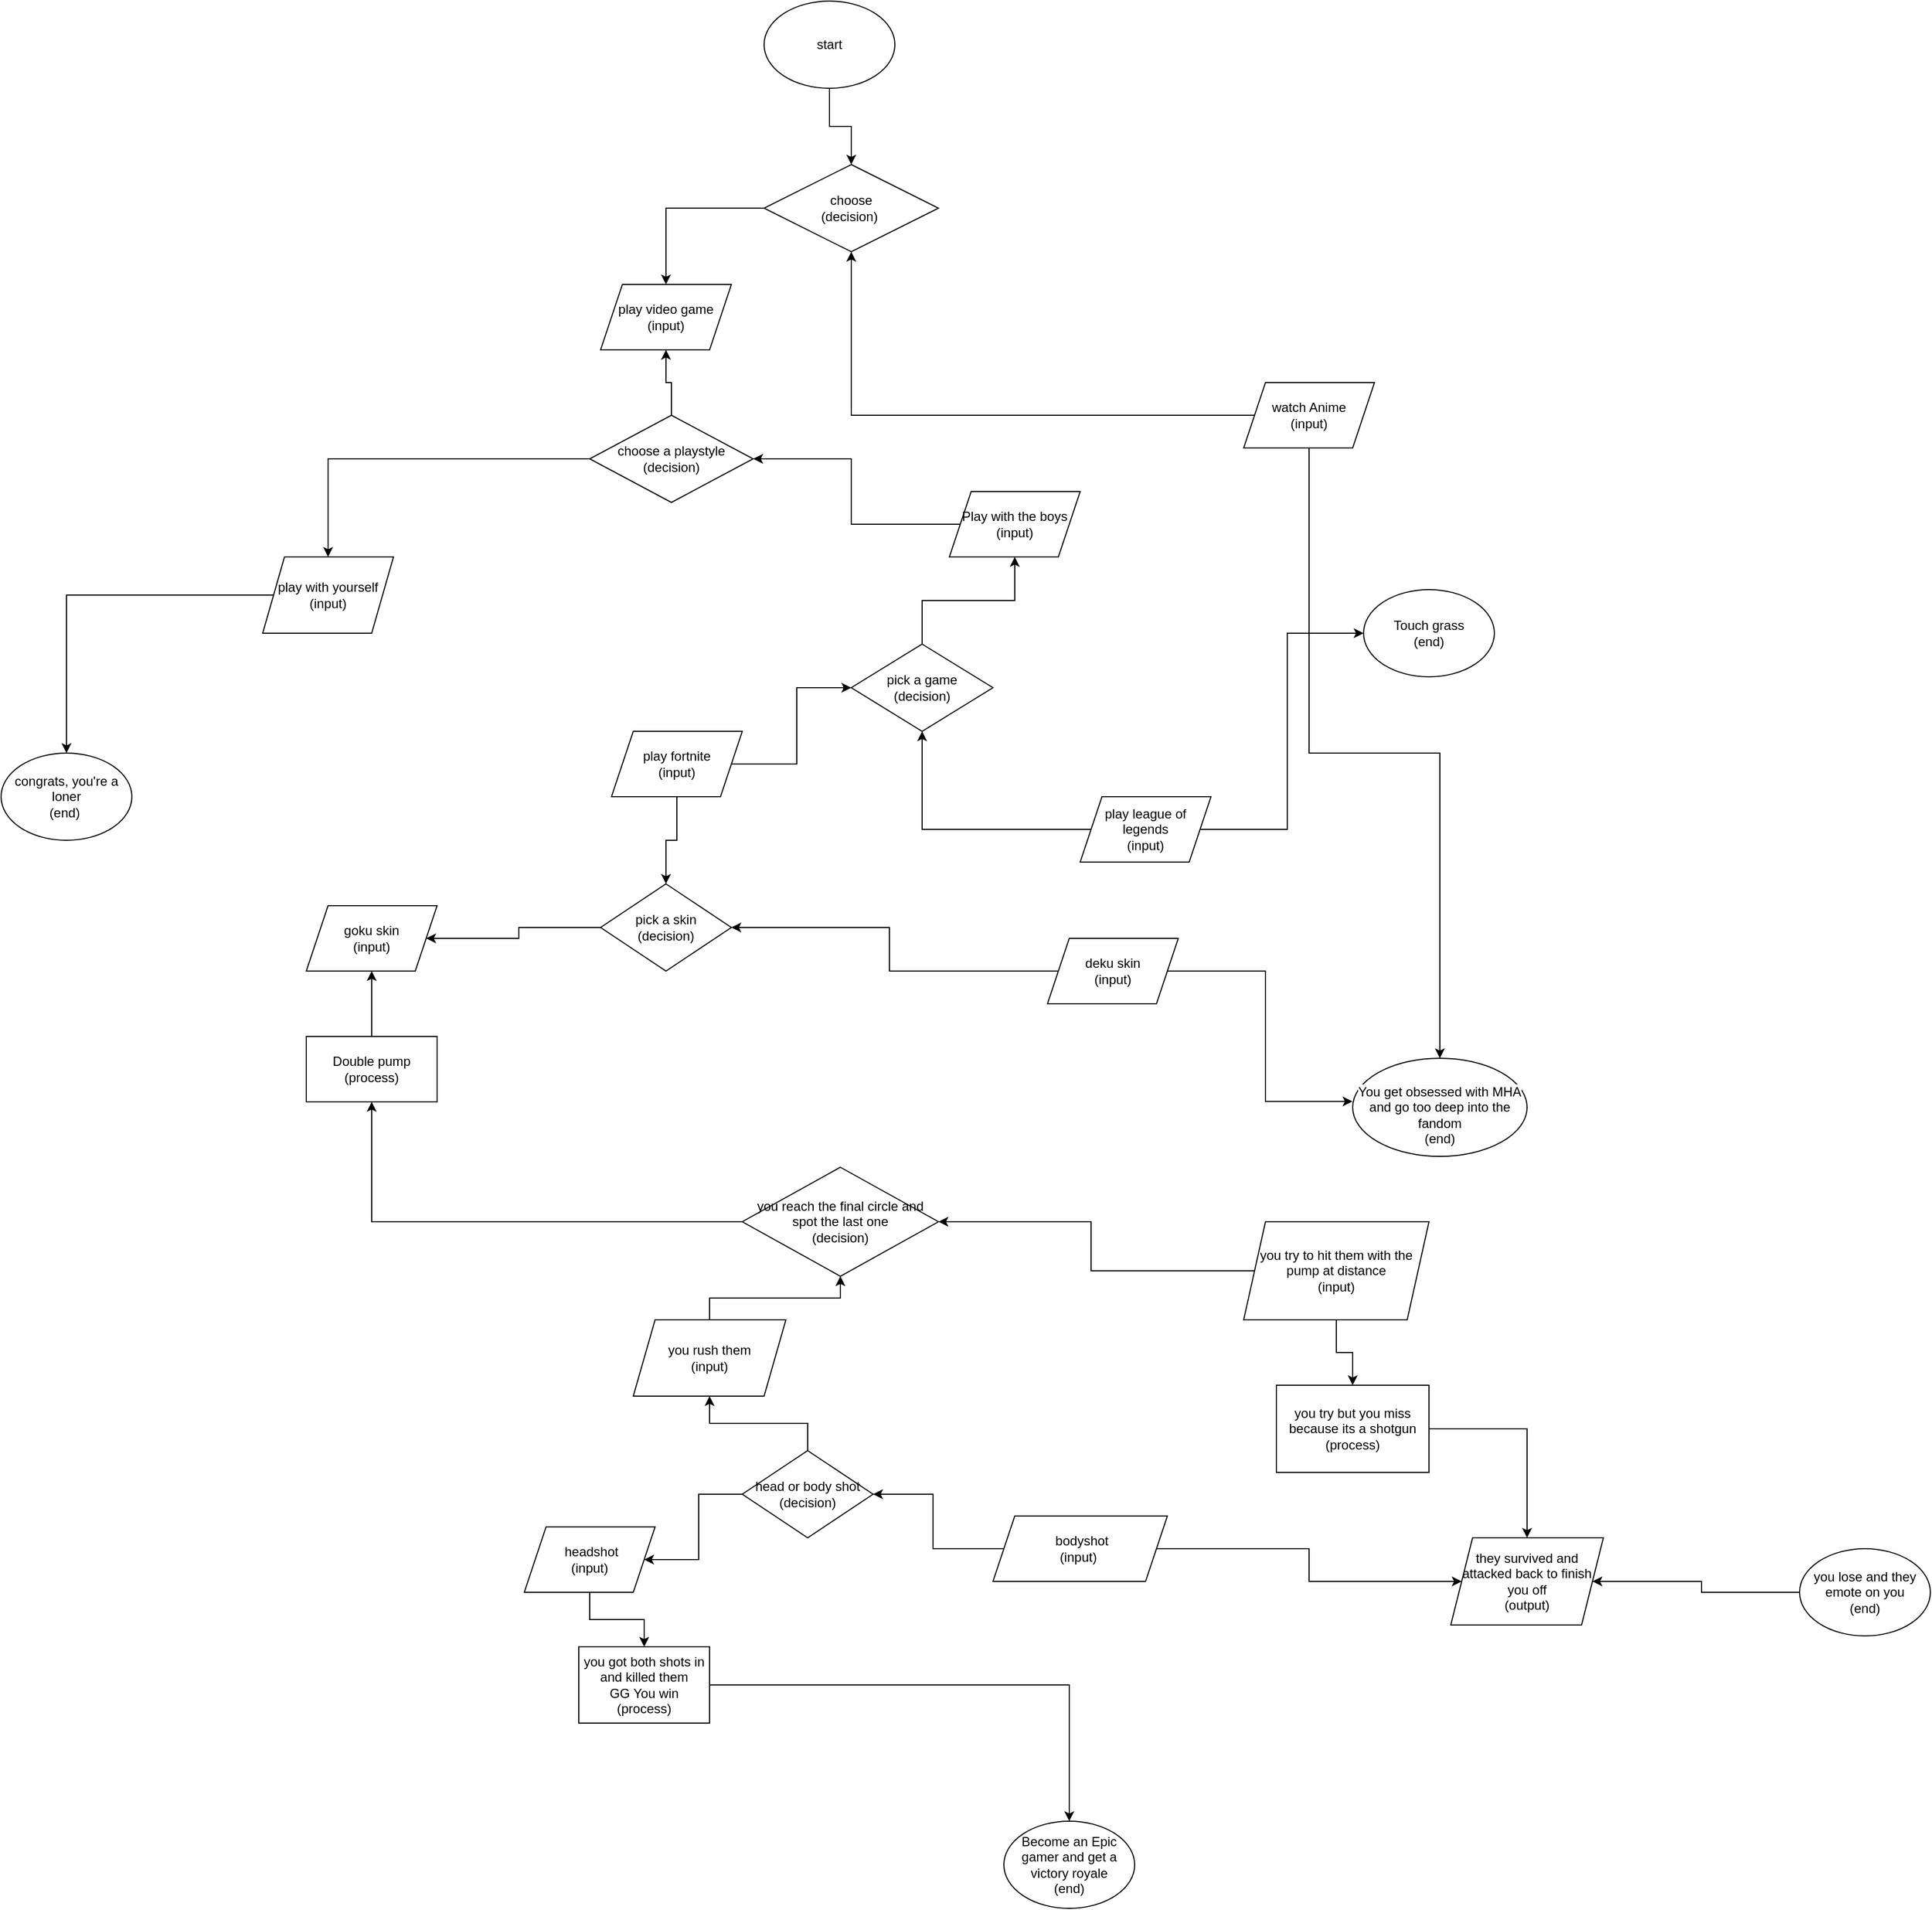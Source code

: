 <mxfile version="20.8.15" type="github">
  <diagram name="Page-1" id="Ozm3xN621YwZBeJ7nJhE">
    <mxGraphModel dx="2284" dy="1896" grid="1" gridSize="10" guides="1" tooltips="1" connect="1" arrows="1" fold="1" page="1" pageScale="1" pageWidth="850" pageHeight="1100" math="0" shadow="0">
      <root>
        <mxCell id="0" />
        <mxCell id="1" parent="0" />
        <mxCell id="UpWl7sQyUpbdqbIwqZ_7-10" value="" style="edgeStyle=orthogonalEdgeStyle;rounded=0;orthogonalLoop=1;jettySize=auto;html=1;" parent="1" source="UpWl7sQyUpbdqbIwqZ_7-14" target="UpWl7sQyUpbdqbIwqZ_7-8" edge="1">
          <mxGeometry relative="1" as="geometry">
            <mxPoint x="400" y="90" as="sourcePoint" />
          </mxGeometry>
        </mxCell>
        <mxCell id="g6iba4YQK6XeHE2exlAs-23" value="" style="edgeStyle=orthogonalEdgeStyle;rounded=0;orthogonalLoop=1;jettySize=auto;html=1;exitX=0;exitY=0.5;exitDx=0;exitDy=0;" parent="1" source="UpWl7sQyUpbdqbIwqZ_7-24" target="UpWl7sQyUpbdqbIwqZ_7-23" edge="1">
          <mxGeometry relative="1" as="geometry">
            <mxPoint x="-200" y="560" as="targetPoint" />
            <mxPoint x="-50" y="390" as="sourcePoint" />
          </mxGeometry>
        </mxCell>
        <mxCell id="g6iba4YQK6XeHE2exlAs-31" value="" style="edgeStyle=orthogonalEdgeStyle;rounded=0;orthogonalLoop=1;jettySize=auto;html=1;entryX=0;entryY=0.5;entryDx=0;entryDy=0;exitX=1;exitY=0.5;exitDx=0;exitDy=0;" parent="1" source="Lo4n1HogaCZyLbFqZFVi-4" target="zcWRsGR_A8jKyauGB15e-4" edge="1">
          <mxGeometry relative="1" as="geometry">
            <mxPoint x="800" y="610" as="sourcePoint" />
            <mxPoint x="740" y="519.41" as="targetPoint" />
          </mxGeometry>
        </mxCell>
        <mxCell id="g6iba4YQK6XeHE2exlAs-35" value="" style="edgeStyle=orthogonalEdgeStyle;rounded=0;orthogonalLoop=1;jettySize=auto;html=1;entryX=0.5;entryY=0;entryDx=0;entryDy=0;" parent="1" source="Lo4n1HogaCZyLbFqZFVi-7" target="Lo4n1HogaCZyLbFqZFVi-14" edge="1">
          <mxGeometry relative="1" as="geometry">
            <mxPoint x="60" y="620" as="targetPoint" />
            <mxPoint x="230" y="530" as="sourcePoint" />
          </mxGeometry>
        </mxCell>
        <mxCell id="GQskx2C88lEEhjjdf4MJ-1" value="" style="edgeStyle=orthogonalEdgeStyle;rounded=0;orthogonalLoop=1;jettySize=auto;html=1;" parent="1" source="g6iba4YQK6XeHE2exlAs-38" target="Lo4n1HogaCZyLbFqZFVi-29" edge="1">
          <mxGeometry relative="1" as="geometry" />
        </mxCell>
        <mxCell id="g6iba4YQK6XeHE2exlAs-38" value="you got both shots in and killed them&lt;br&gt;GG You win&lt;br&gt;(process)" style="whiteSpace=wrap;html=1;" parent="1" vertex="1">
          <mxGeometry x="240" y="1360" width="120" height="70" as="geometry" />
        </mxCell>
        <mxCell id="g6iba4YQK6XeHE2exlAs-51" value="" style="edgeStyle=orthogonalEdgeStyle;rounded=0;orthogonalLoop=1;jettySize=auto;html=1;entryX=-0.001;entryY=0.44;entryDx=0;entryDy=0;entryPerimeter=0;exitX=1;exitY=0.5;exitDx=0;exitDy=0;" parent="1" source="Lo4n1HogaCZyLbFqZFVi-10" target="UpWl7sQyUpbdqbIwqZ_7-21" edge="1">
          <mxGeometry relative="1" as="geometry">
            <mxPoint x="900" y="700" as="targetPoint" />
            <mxPoint x="710" y="770" as="sourcePoint" />
          </mxGeometry>
        </mxCell>
        <mxCell id="Lo4n1HogaCZyLbFqZFVi-13" value="" style="edgeStyle=orthogonalEdgeStyle;rounded=0;orthogonalLoop=1;jettySize=auto;html=1;" parent="1" source="g6iba4YQK6XeHE2exlAs-52" target="Lo4n1HogaCZyLbFqZFVi-12" edge="1">
          <mxGeometry relative="1" as="geometry" />
        </mxCell>
        <mxCell id="g6iba4YQK6XeHE2exlAs-52" value="Double pump&lt;br&gt;(process)" style="whiteSpace=wrap;html=1;" parent="1" vertex="1">
          <mxGeometry x="-10" y="800" width="120" height="60" as="geometry" />
        </mxCell>
        <mxCell id="UpWl7sQyUpbdqbIwqZ_7-3" value="" style="edgeStyle=orthogonalEdgeStyle;rounded=0;orthogonalLoop=1;jettySize=auto;html=1;entryX=0.5;entryY=0;entryDx=0;entryDy=0;" parent="1" source="UpWl7sQyUpbdqbIwqZ_7-2" target="UpWl7sQyUpbdqbIwqZ_7-24" edge="1">
          <mxGeometry relative="1" as="geometry">
            <mxPoint x="10" y="360" as="targetPoint" />
          </mxGeometry>
        </mxCell>
        <mxCell id="GQskx2C88lEEhjjdf4MJ-7" value="" style="edgeStyle=orthogonalEdgeStyle;rounded=0;orthogonalLoop=1;jettySize=auto;html=1;" parent="1" source="UpWl7sQyUpbdqbIwqZ_7-2" target="GQskx2C88lEEhjjdf4MJ-5" edge="1">
          <mxGeometry relative="1" as="geometry" />
        </mxCell>
        <mxCell id="UpWl7sQyUpbdqbIwqZ_7-2" value="choose a playstyle&lt;br&gt;(decision)" style="rhombus;whiteSpace=wrap;html=1;" parent="1" vertex="1">
          <mxGeometry x="250" y="230" width="150" height="80" as="geometry" />
        </mxCell>
        <mxCell id="GQskx2C88lEEhjjdf4MJ-6" value="" style="edgeStyle=orthogonalEdgeStyle;rounded=0;orthogonalLoop=1;jettySize=auto;html=1;" parent="1" source="UpWl7sQyUpbdqbIwqZ_7-8" target="GQskx2C88lEEhjjdf4MJ-5" edge="1">
          <mxGeometry relative="1" as="geometry" />
        </mxCell>
        <mxCell id="UpWl7sQyUpbdqbIwqZ_7-8" value="choose&lt;br&gt;(decision)&amp;nbsp;" style="rhombus;whiteSpace=wrap;html=1;" parent="1" vertex="1">
          <mxGeometry x="410" width="160" height="80" as="geometry" />
        </mxCell>
        <mxCell id="UpWl7sQyUpbdqbIwqZ_7-14" value="start" style="ellipse;whiteSpace=wrap;html=1;" parent="1" vertex="1">
          <mxGeometry x="410" y="-150" width="120" height="80" as="geometry" />
        </mxCell>
        <mxCell id="UpWl7sQyUpbdqbIwqZ_7-16" value="" style="edgeStyle=orthogonalEdgeStyle;rounded=0;orthogonalLoop=1;jettySize=auto;html=1;" parent="1" source="UpWl7sQyUpbdqbIwqZ_7-15" target="UpWl7sQyUpbdqbIwqZ_7-8" edge="1">
          <mxGeometry relative="1" as="geometry" />
        </mxCell>
        <mxCell id="UpWl7sQyUpbdqbIwqZ_7-19" value="" style="edgeStyle=orthogonalEdgeStyle;rounded=0;orthogonalLoop=1;jettySize=auto;html=1;entryX=0.5;entryY=0;entryDx=0;entryDy=0;" parent="1" source="UpWl7sQyUpbdqbIwqZ_7-15" target="UpWl7sQyUpbdqbIwqZ_7-21" edge="1">
          <mxGeometry relative="1" as="geometry">
            <mxPoint x="960" y="610" as="targetPoint" />
          </mxGeometry>
        </mxCell>
        <mxCell id="UpWl7sQyUpbdqbIwqZ_7-15" value="watch Anime&lt;br&gt;(input)" style="shape=parallelogram;perimeter=parallelogramPerimeter;whiteSpace=wrap;html=1;fixedSize=1;" parent="1" vertex="1">
          <mxGeometry x="850" y="200" width="120" height="60" as="geometry" />
        </mxCell>
        <mxCell id="UpWl7sQyUpbdqbIwqZ_7-21" value="&lt;br&gt;&lt;span style=&quot;color: rgb(0, 0, 0); font-family: Helvetica; font-size: 12px; font-style: normal; font-variant-ligatures: normal; font-variant-caps: normal; font-weight: 400; letter-spacing: normal; orphans: 2; text-align: center; text-indent: 0px; text-transform: none; widows: 2; word-spacing: 0px; -webkit-text-stroke-width: 0px; background-color: rgb(251, 251, 251); text-decoration-thickness: initial; text-decoration-style: initial; text-decoration-color: initial; float: none; display: inline !important;&quot;&gt;You get obsessed with MHA and go too deep into the fandom&lt;/span&gt;&lt;br&gt;(end)" style="ellipse;whiteSpace=wrap;html=1;" parent="1" vertex="1">
          <mxGeometry x="950" y="820" width="160" height="90" as="geometry" />
        </mxCell>
        <mxCell id="UpWl7sQyUpbdqbIwqZ_7-23" value="congrats, you&#39;re a loner&lt;br&gt;(end)&amp;nbsp;" style="ellipse;whiteSpace=wrap;html=1;" parent="1" vertex="1">
          <mxGeometry x="-290" y="540" width="120" height="80" as="geometry" />
        </mxCell>
        <mxCell id="UpWl7sQyUpbdqbIwqZ_7-24" value="play with yourself&lt;br&gt;(input)" style="shape=parallelogram;perimeter=parallelogramPerimeter;whiteSpace=wrap;html=1;fixedSize=1;" parent="1" vertex="1">
          <mxGeometry x="-50" y="360" width="120" height="70" as="geometry" />
        </mxCell>
        <mxCell id="zcWRsGR_A8jKyauGB15e-4" value="Touch grass&lt;br&gt;(end)" style="ellipse;whiteSpace=wrap;html=1;" parent="1" vertex="1">
          <mxGeometry x="960" y="390" width="120" height="80" as="geometry" />
        </mxCell>
        <mxCell id="GQskx2C88lEEhjjdf4MJ-8" value="" style="edgeStyle=orthogonalEdgeStyle;rounded=0;orthogonalLoop=1;jettySize=auto;html=1;" parent="1" source="zcWRsGR_A8jKyauGB15e-10" target="UpWl7sQyUpbdqbIwqZ_7-2" edge="1">
          <mxGeometry relative="1" as="geometry" />
        </mxCell>
        <mxCell id="zcWRsGR_A8jKyauGB15e-10" value="Play with the boys&lt;br&gt;(input)" style="shape=parallelogram;perimeter=parallelogramPerimeter;whiteSpace=wrap;html=1;fixedSize=1;" parent="1" vertex="1">
          <mxGeometry x="580" y="300" width="120" height="60" as="geometry" />
        </mxCell>
        <mxCell id="Lo4n1HogaCZyLbFqZFVi-2" value="" style="edgeStyle=orthogonalEdgeStyle;rounded=0;orthogonalLoop=1;jettySize=auto;html=1;" parent="1" source="Lo4n1HogaCZyLbFqZFVi-1" target="zcWRsGR_A8jKyauGB15e-10" edge="1">
          <mxGeometry relative="1" as="geometry" />
        </mxCell>
        <mxCell id="Lo4n1HogaCZyLbFqZFVi-1" value="pick a game&lt;br&gt;(decision)" style="rhombus;whiteSpace=wrap;html=1;" parent="1" vertex="1">
          <mxGeometry x="490" y="440" width="130" height="80" as="geometry" />
        </mxCell>
        <mxCell id="Lo4n1HogaCZyLbFqZFVi-5" value="" style="edgeStyle=orthogonalEdgeStyle;rounded=0;orthogonalLoop=1;jettySize=auto;html=1;" parent="1" source="Lo4n1HogaCZyLbFqZFVi-4" target="Lo4n1HogaCZyLbFqZFVi-1" edge="1">
          <mxGeometry relative="1" as="geometry" />
        </mxCell>
        <mxCell id="Lo4n1HogaCZyLbFqZFVi-4" value="play league of legends&lt;br&gt;(input)" style="shape=parallelogram;perimeter=parallelogramPerimeter;whiteSpace=wrap;html=1;fixedSize=1;" parent="1" vertex="1">
          <mxGeometry x="700" y="580" width="120" height="60" as="geometry" />
        </mxCell>
        <mxCell id="Lo4n1HogaCZyLbFqZFVi-8" value="" style="edgeStyle=orthogonalEdgeStyle;rounded=0;orthogonalLoop=1;jettySize=auto;html=1;" parent="1" source="Lo4n1HogaCZyLbFqZFVi-7" target="Lo4n1HogaCZyLbFqZFVi-1" edge="1">
          <mxGeometry relative="1" as="geometry" />
        </mxCell>
        <mxCell id="Lo4n1HogaCZyLbFqZFVi-7" value="play fortnite&lt;br&gt;(input)" style="shape=parallelogram;perimeter=parallelogramPerimeter;whiteSpace=wrap;html=1;fixedSize=1;" parent="1" vertex="1">
          <mxGeometry x="270" y="520" width="120" height="60" as="geometry" />
        </mxCell>
        <mxCell id="Lo4n1HogaCZyLbFqZFVi-15" value="" style="edgeStyle=orthogonalEdgeStyle;rounded=0;orthogonalLoop=1;jettySize=auto;html=1;" parent="1" source="Lo4n1HogaCZyLbFqZFVi-10" target="Lo4n1HogaCZyLbFqZFVi-14" edge="1">
          <mxGeometry relative="1" as="geometry" />
        </mxCell>
        <mxCell id="Lo4n1HogaCZyLbFqZFVi-10" value="deku skin&lt;br&gt;(input)" style="shape=parallelogram;perimeter=parallelogramPerimeter;whiteSpace=wrap;html=1;fixedSize=1;" parent="1" vertex="1">
          <mxGeometry x="670" y="710" width="120" height="60" as="geometry" />
        </mxCell>
        <mxCell id="Lo4n1HogaCZyLbFqZFVi-12" value="goku skin&lt;br&gt;(input)" style="shape=parallelogram;perimeter=parallelogramPerimeter;whiteSpace=wrap;html=1;fixedSize=1;" parent="1" vertex="1">
          <mxGeometry x="-10" y="680" width="120" height="60" as="geometry" />
        </mxCell>
        <mxCell id="Lo4n1HogaCZyLbFqZFVi-16" value="" style="edgeStyle=orthogonalEdgeStyle;rounded=0;orthogonalLoop=1;jettySize=auto;html=1;" parent="1" source="Lo4n1HogaCZyLbFqZFVi-14" target="Lo4n1HogaCZyLbFqZFVi-12" edge="1">
          <mxGeometry relative="1" as="geometry" />
        </mxCell>
        <mxCell id="Lo4n1HogaCZyLbFqZFVi-14" value="pick a skin&lt;br&gt;(decision)" style="rhombus;whiteSpace=wrap;html=1;" parent="1" vertex="1">
          <mxGeometry x="260" y="660" width="120" height="80" as="geometry" />
        </mxCell>
        <mxCell id="Lo4n1HogaCZyLbFqZFVi-18" value="" style="edgeStyle=orthogonalEdgeStyle;rounded=0;orthogonalLoop=1;jettySize=auto;html=1;" parent="1" source="Lo4n1HogaCZyLbFqZFVi-17" target="g6iba4YQK6XeHE2exlAs-52" edge="1">
          <mxGeometry relative="1" as="geometry" />
        </mxCell>
        <mxCell id="Lo4n1HogaCZyLbFqZFVi-17" value="you reach the final circle and spot the last one&lt;br&gt;(decision)" style="rhombus;whiteSpace=wrap;html=1;" parent="1" vertex="1">
          <mxGeometry x="390" y="920" width="180" height="100" as="geometry" />
        </mxCell>
        <mxCell id="Lo4n1HogaCZyLbFqZFVi-22" value="" style="edgeStyle=orthogonalEdgeStyle;rounded=0;orthogonalLoop=1;jettySize=auto;html=1;" parent="1" source="Lo4n1HogaCZyLbFqZFVi-19" target="Lo4n1HogaCZyLbFqZFVi-17" edge="1">
          <mxGeometry relative="1" as="geometry" />
        </mxCell>
        <mxCell id="Lo4n1HogaCZyLbFqZFVi-35" value="" style="edgeStyle=orthogonalEdgeStyle;rounded=0;orthogonalLoop=1;jettySize=auto;html=1;" parent="1" source="Lo4n1HogaCZyLbFqZFVi-19" target="Lo4n1HogaCZyLbFqZFVi-34" edge="1">
          <mxGeometry relative="1" as="geometry" />
        </mxCell>
        <mxCell id="Lo4n1HogaCZyLbFqZFVi-19" value="you try to hit them with the pump at distance&lt;br&gt;(input)" style="shape=parallelogram;perimeter=parallelogramPerimeter;whiteSpace=wrap;html=1;fixedSize=1;" parent="1" vertex="1">
          <mxGeometry x="850" y="970" width="170" height="90" as="geometry" />
        </mxCell>
        <mxCell id="Lo4n1HogaCZyLbFqZFVi-21" value="" style="edgeStyle=orthogonalEdgeStyle;rounded=0;orthogonalLoop=1;jettySize=auto;html=1;" parent="1" source="Lo4n1HogaCZyLbFqZFVi-20" target="Lo4n1HogaCZyLbFqZFVi-17" edge="1">
          <mxGeometry relative="1" as="geometry" />
        </mxCell>
        <mxCell id="Lo4n1HogaCZyLbFqZFVi-23" value="" style="edgeStyle=orthogonalEdgeStyle;rounded=0;orthogonalLoop=1;jettySize=auto;html=1;exitX=0;exitY=0.5;exitDx=0;exitDy=0;" parent="1" source="Lo4n1HogaCZyLbFqZFVi-25" target="Lo4n1HogaCZyLbFqZFVi-27" edge="1">
          <mxGeometry relative="1" as="geometry">
            <mxPoint x="430" y="1190" as="sourcePoint" />
            <mxPoint x="250" y="1280" as="targetPoint" />
          </mxGeometry>
        </mxCell>
        <mxCell id="Lo4n1HogaCZyLbFqZFVi-20" value="you rush them&lt;br&gt;(input)" style="shape=parallelogram;perimeter=parallelogramPerimeter;whiteSpace=wrap;html=1;fixedSize=1;" parent="1" vertex="1">
          <mxGeometry x="290" y="1060" width="140" height="70" as="geometry" />
        </mxCell>
        <mxCell id="Lo4n1HogaCZyLbFqZFVi-26" value="" style="edgeStyle=orthogonalEdgeStyle;rounded=0;orthogonalLoop=1;jettySize=auto;html=1;" parent="1" source="Lo4n1HogaCZyLbFqZFVi-25" target="Lo4n1HogaCZyLbFqZFVi-20" edge="1">
          <mxGeometry relative="1" as="geometry" />
        </mxCell>
        <mxCell id="Lo4n1HogaCZyLbFqZFVi-25" value="head or body shot&lt;br&gt;(decision)" style="rhombus;whiteSpace=wrap;html=1;" parent="1" vertex="1">
          <mxGeometry x="390" y="1180" width="120" height="80" as="geometry" />
        </mxCell>
        <mxCell id="Lo4n1HogaCZyLbFqZFVi-28" value="" style="edgeStyle=orthogonalEdgeStyle;rounded=0;orthogonalLoop=1;jettySize=auto;html=1;" parent="1" source="Lo4n1HogaCZyLbFqZFVi-27" target="g6iba4YQK6XeHE2exlAs-38" edge="1">
          <mxGeometry relative="1" as="geometry" />
        </mxCell>
        <mxCell id="Lo4n1HogaCZyLbFqZFVi-27" value="&amp;nbsp;headshot&lt;br&gt;(input)" style="shape=parallelogram;perimeter=parallelogramPerimeter;whiteSpace=wrap;html=1;fixedSize=1;" parent="1" vertex="1">
          <mxGeometry x="190" y="1250" width="120" height="60" as="geometry" />
        </mxCell>
        <mxCell id="Lo4n1HogaCZyLbFqZFVi-29" value="Become an Epic gamer and get a victory royale&lt;br&gt;(end)" style="ellipse;whiteSpace=wrap;html=1;" parent="1" vertex="1">
          <mxGeometry x="630" y="1520" width="120" height="80" as="geometry" />
        </mxCell>
        <mxCell id="Lo4n1HogaCZyLbFqZFVi-31" value="" style="edgeStyle=orthogonalEdgeStyle;rounded=0;orthogonalLoop=1;jettySize=auto;html=1;" parent="1" source="Lo4n1HogaCZyLbFqZFVi-30" target="Lo4n1HogaCZyLbFqZFVi-25" edge="1">
          <mxGeometry relative="1" as="geometry" />
        </mxCell>
        <mxCell id="Lo4n1HogaCZyLbFqZFVi-33" value="" style="edgeStyle=orthogonalEdgeStyle;rounded=0;orthogonalLoop=1;jettySize=auto;html=1;entryX=0;entryY=0.5;entryDx=0;entryDy=0;" parent="1" source="Lo4n1HogaCZyLbFqZFVi-30" target="GQskx2C88lEEhjjdf4MJ-2" edge="1">
          <mxGeometry relative="1" as="geometry">
            <mxPoint x="1030" y="1300" as="targetPoint" />
          </mxGeometry>
        </mxCell>
        <mxCell id="Lo4n1HogaCZyLbFqZFVi-30" value="&amp;nbsp;bodyshot&lt;br&gt;(input)&amp;nbsp;" style="shape=parallelogram;perimeter=parallelogramPerimeter;whiteSpace=wrap;html=1;fixedSize=1;" parent="1" vertex="1">
          <mxGeometry x="620" y="1240" width="160" height="60" as="geometry" />
        </mxCell>
        <mxCell id="Lo4n1HogaCZyLbFqZFVi-36" value="" style="edgeStyle=orthogonalEdgeStyle;rounded=0;orthogonalLoop=1;jettySize=auto;html=1;entryX=0.5;entryY=0;entryDx=0;entryDy=0;" parent="1" source="Lo4n1HogaCZyLbFqZFVi-34" target="GQskx2C88lEEhjjdf4MJ-2" edge="1">
          <mxGeometry relative="1" as="geometry">
            <mxPoint x="1090" y="1270" as="targetPoint" />
          </mxGeometry>
        </mxCell>
        <mxCell id="Lo4n1HogaCZyLbFqZFVi-34" value="you try but you miss because its a shotgun&lt;br&gt;(process)" style="rounded=0;whiteSpace=wrap;html=1;" parent="1" vertex="1">
          <mxGeometry x="880" y="1120" width="140" height="80" as="geometry" />
        </mxCell>
        <mxCell id="Lo4n1HogaCZyLbFqZFVi-38" value="" style="edgeStyle=orthogonalEdgeStyle;rounded=0;orthogonalLoop=1;jettySize=auto;html=1;entryX=1;entryY=0.5;entryDx=0;entryDy=0;" parent="1" source="Lo4n1HogaCZyLbFqZFVi-37" target="GQskx2C88lEEhjjdf4MJ-2" edge="1">
          <mxGeometry relative="1" as="geometry">
            <mxPoint x="1150" y="1300" as="targetPoint" />
          </mxGeometry>
        </mxCell>
        <mxCell id="Lo4n1HogaCZyLbFqZFVi-37" value="you lose and they emote on you&lt;br&gt;(end)" style="ellipse;whiteSpace=wrap;html=1;" parent="1" vertex="1">
          <mxGeometry x="1360" y="1270" width="120" height="80" as="geometry" />
        </mxCell>
        <mxCell id="GQskx2C88lEEhjjdf4MJ-2" value="they survived and attacked back to finish you off&lt;br&gt;(output)" style="shape=parallelogram;perimeter=parallelogramPerimeter;whiteSpace=wrap;html=1;fixedSize=1;" parent="1" vertex="1">
          <mxGeometry x="1040" y="1260" width="140" height="80" as="geometry" />
        </mxCell>
        <mxCell id="GQskx2C88lEEhjjdf4MJ-5" value="play video game&lt;br&gt;(input)" style="shape=parallelogram;perimeter=parallelogramPerimeter;whiteSpace=wrap;html=1;fixedSize=1;" parent="1" vertex="1">
          <mxGeometry x="260" y="110" width="120" height="60" as="geometry" />
        </mxCell>
      </root>
    </mxGraphModel>
  </diagram>
</mxfile>
